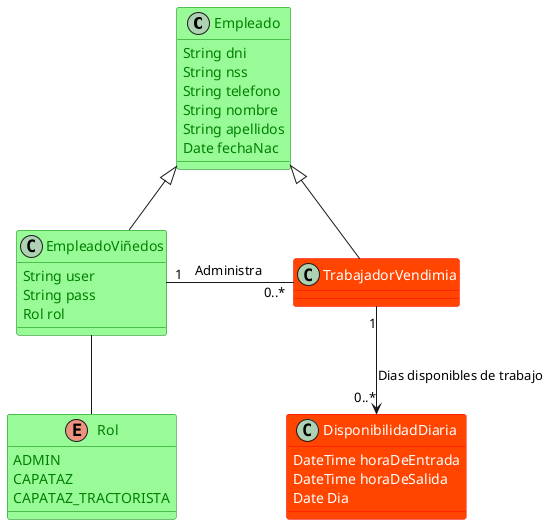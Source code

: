 @startuml CapaPersistencia2



class  Empleado #palegreen;line:green;text:green{
    String dni
    String nss
    String telefono
    String nombre
    String apellidos
    Date fechaNac

}

class EmpleadoViñedos #palegreen;line:green;text:green{
    String user
    String pass
    Rol rol 
} 
enum Rol #palegreen;line:green;text:green{
ADMIN
CAPATAZ
CAPATAZ_TRACTORISTA
}



' note left of EmpleadoViñedos
' Son empleados durante todo el año. 
' Solo estos tendran acceso a la aplicacion.
' end note

' note left of Rol
'     CAPATA_TRACTORISTA puede desempeñar tareas de <b>tractorista</b>,
'     pero tambien de <b>capataz</b>
' end note

class TrabajadorVendimia #OrangeRed;line:Red;text:White{

}
' note right of TrabajadorVendimia
'     Son empleados <b>solo durante la campaña</b>,
'      y de disponibilidad muy variable
' end note

class DisponibilidadDiaria #OrangeRed;line:Red;text:White{
    DateTime horaDeEntrada
    DateTime horaDeSalida
    Date Dia
}



EmpleadoViñedos -up-|> Empleado
TrabajadorVendimia -up-|>Empleado

EmpleadoViñedos -down- Rol

TrabajadorVendimia "1" -down->  "0..*" DisponibilidadDiaria : "Dias disponibles de trabajo"

EmpleadoViñedos "1" -right- "0..*" TrabajadorVendimia :    "   Administra    "


@enduml